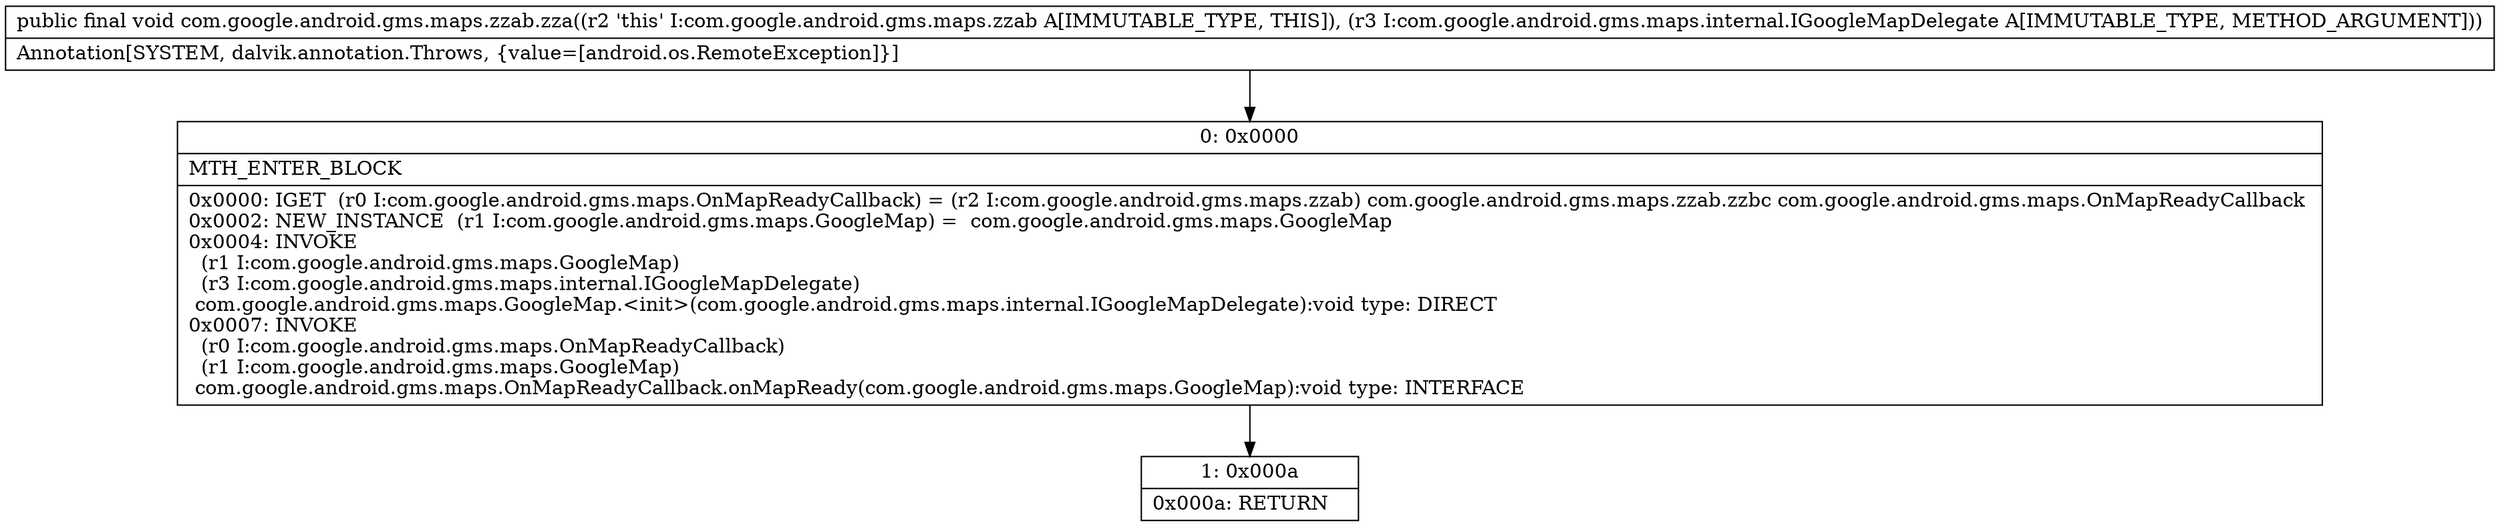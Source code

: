 digraph "CFG forcom.google.android.gms.maps.zzab.zza(Lcom\/google\/android\/gms\/maps\/internal\/IGoogleMapDelegate;)V" {
Node_0 [shape=record,label="{0\:\ 0x0000|MTH_ENTER_BLOCK\l|0x0000: IGET  (r0 I:com.google.android.gms.maps.OnMapReadyCallback) = (r2 I:com.google.android.gms.maps.zzab) com.google.android.gms.maps.zzab.zzbc com.google.android.gms.maps.OnMapReadyCallback \l0x0002: NEW_INSTANCE  (r1 I:com.google.android.gms.maps.GoogleMap) =  com.google.android.gms.maps.GoogleMap \l0x0004: INVOKE  \l  (r1 I:com.google.android.gms.maps.GoogleMap)\l  (r3 I:com.google.android.gms.maps.internal.IGoogleMapDelegate)\l com.google.android.gms.maps.GoogleMap.\<init\>(com.google.android.gms.maps.internal.IGoogleMapDelegate):void type: DIRECT \l0x0007: INVOKE  \l  (r0 I:com.google.android.gms.maps.OnMapReadyCallback)\l  (r1 I:com.google.android.gms.maps.GoogleMap)\l com.google.android.gms.maps.OnMapReadyCallback.onMapReady(com.google.android.gms.maps.GoogleMap):void type: INTERFACE \l}"];
Node_1 [shape=record,label="{1\:\ 0x000a|0x000a: RETURN   \l}"];
MethodNode[shape=record,label="{public final void com.google.android.gms.maps.zzab.zza((r2 'this' I:com.google.android.gms.maps.zzab A[IMMUTABLE_TYPE, THIS]), (r3 I:com.google.android.gms.maps.internal.IGoogleMapDelegate A[IMMUTABLE_TYPE, METHOD_ARGUMENT]))  | Annotation[SYSTEM, dalvik.annotation.Throws, \{value=[android.os.RemoteException]\}]\l}"];
MethodNode -> Node_0;
Node_0 -> Node_1;
}


